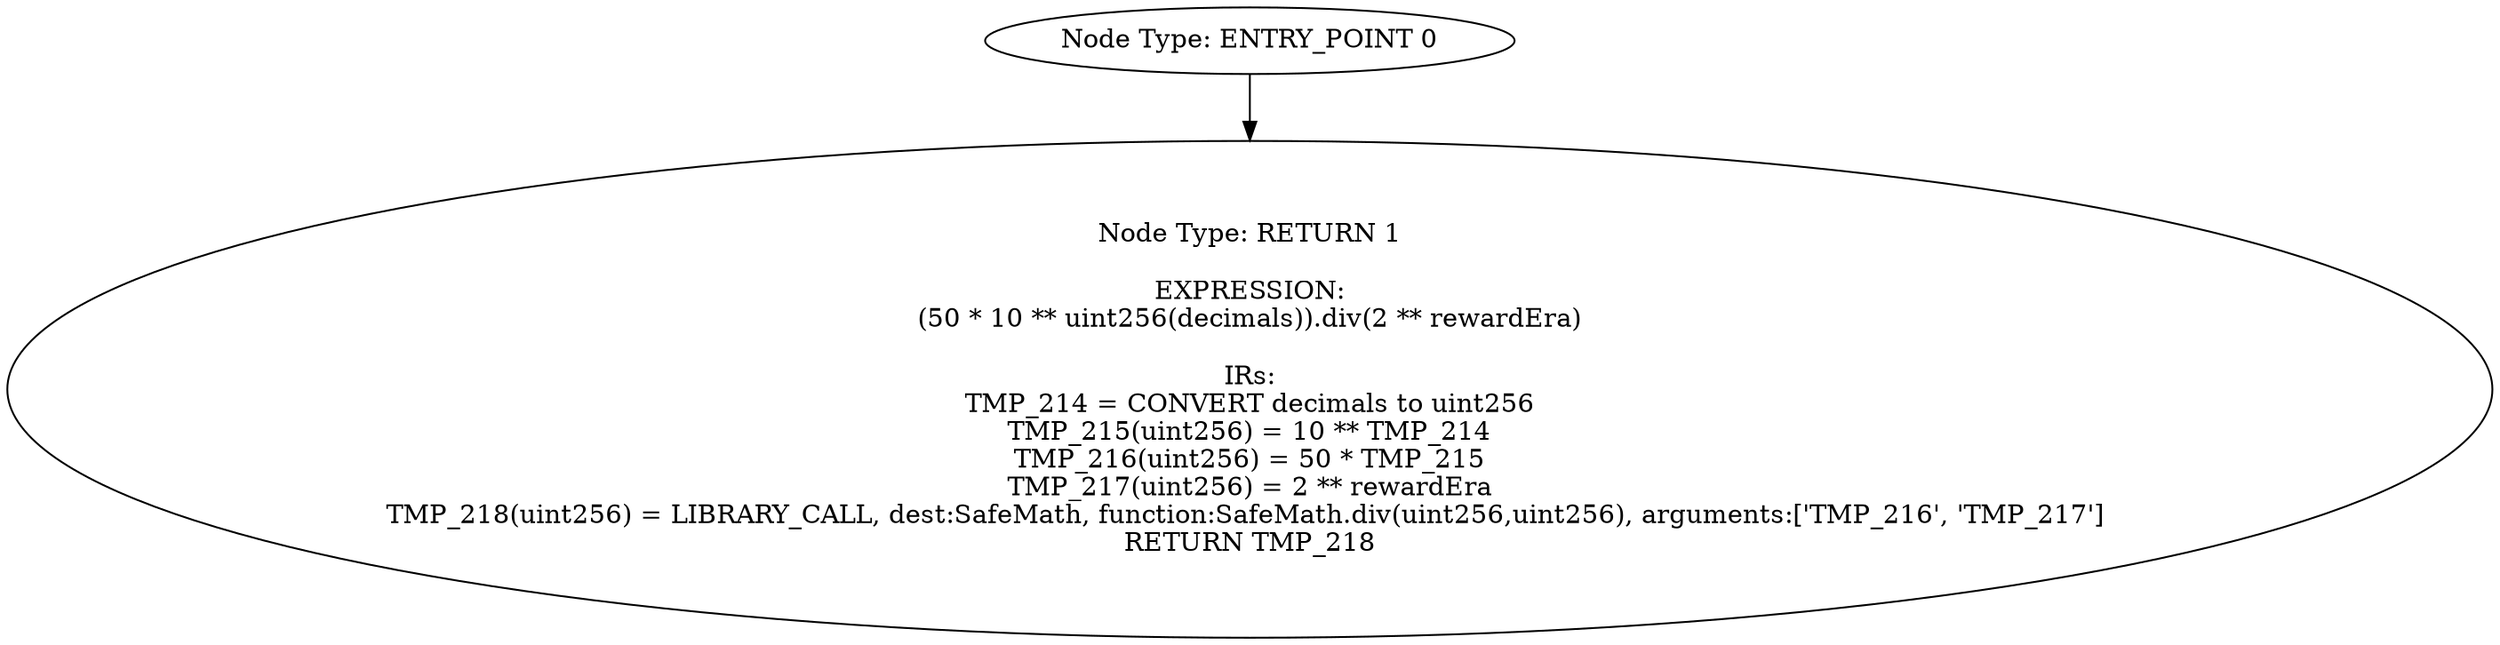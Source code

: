 digraph{
0[label="Node Type: ENTRY_POINT 0
"];
0->1;
1[label="Node Type: RETURN 1

EXPRESSION:
(50 * 10 ** uint256(decimals)).div(2 ** rewardEra)

IRs:
TMP_214 = CONVERT decimals to uint256
TMP_215(uint256) = 10 ** TMP_214
TMP_216(uint256) = 50 * TMP_215
TMP_217(uint256) = 2 ** rewardEra
TMP_218(uint256) = LIBRARY_CALL, dest:SafeMath, function:SafeMath.div(uint256,uint256), arguments:['TMP_216', 'TMP_217'] 
RETURN TMP_218"];
}
